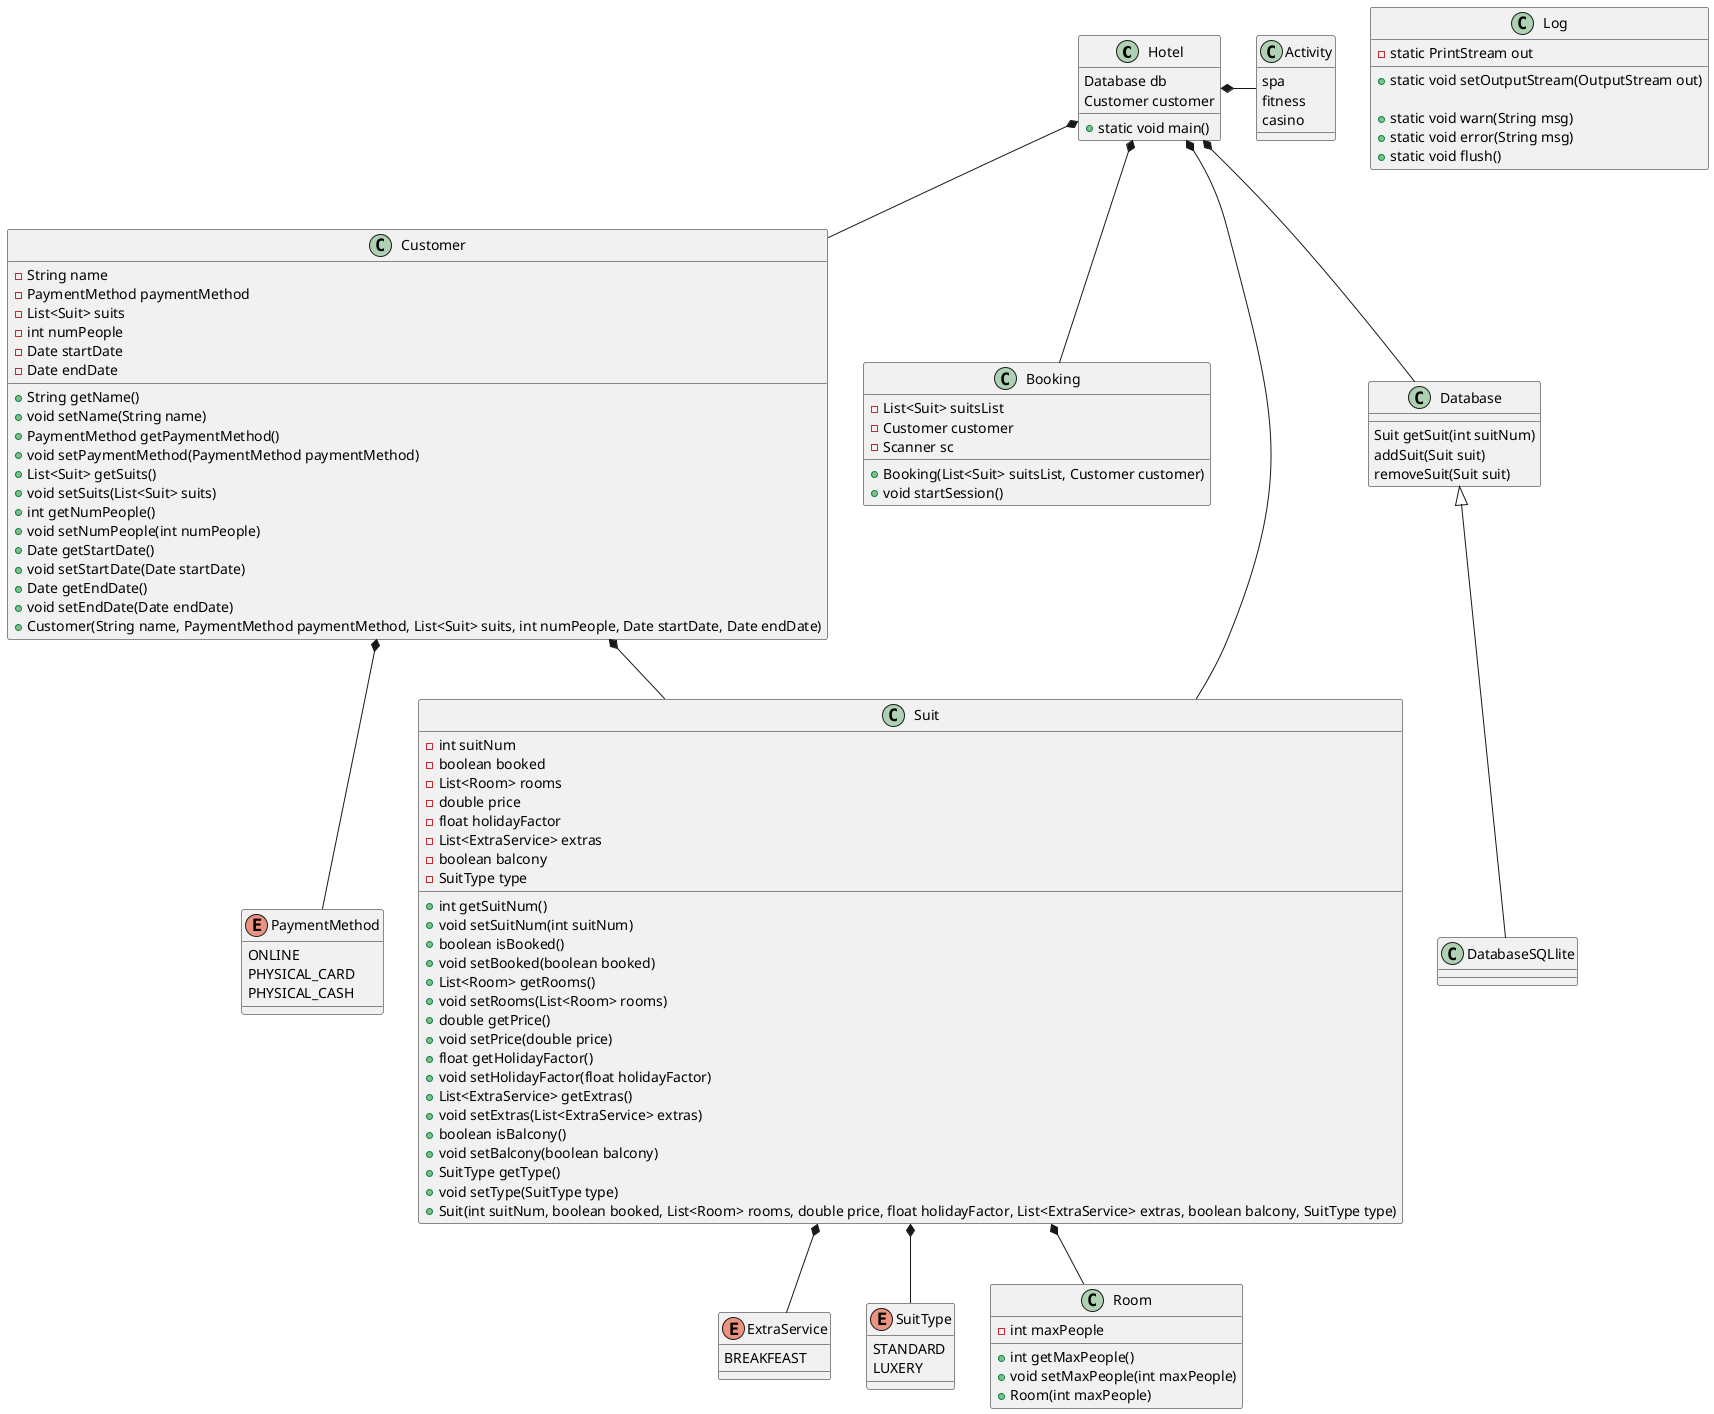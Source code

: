 @startuml

class Hotel {
    Database db
    Customer customer
    + static void main()
}
enum PaymentMethod {
    ONLINE
    PHYSICAL_CARD
    PHYSICAL_CASH
}
class Customer {
    - String name
    - PaymentMethod paymentMethod
    - List<Suit> suits
    - int numPeople
    - Date startDate
    - Date endDate
    + String getName()
        + void setName(String name)
        + PaymentMethod getPaymentMethod()
        + void setPaymentMethod(PaymentMethod paymentMethod)
        + List<Suit> getSuits()
        + void setSuits(List<Suit> suits)
        + int getNumPeople()
        + void setNumPeople(int numPeople)
        + Date getStartDate()
        + void setStartDate(Date startDate)
        + Date getEndDate()
        + void setEndDate(Date endDate)
        + Customer(String name, PaymentMethod paymentMethod, List<Suit> suits, int numPeople, Date startDate, Date endDate)
}

class Activity {
    spa
    fitness
    casino
}
class Booking {
     - List<Suit> suitsList
     - Customer customer
     - Scanner sc
     + Booking(List<Suit> suitsList, Customer customer)
     + void startSession()
 }


enum ExtraService {
    BREAKFEAST
}
class Suit {
    - int suitNum
    - boolean booked
    - List<Room> rooms
    - double price
    - float holidayFactor
    - List<ExtraService> extras
    - boolean balcony
    - SuitType type
    + int getSuitNum()
        + void setSuitNum(int suitNum)
        + boolean isBooked()
        + void setBooked(boolean booked)
        + List<Room> getRooms()
        + void setRooms(List<Room> rooms)
        + double getPrice()
        + void setPrice(double price)
        + float getHolidayFactor()
        + void setHolidayFactor(float holidayFactor)
        + List<ExtraService> getExtras()
        + void setExtras(List<ExtraService> extras)
        + boolean isBalcony()
        + void setBalcony(boolean balcony)
        + SuitType getType()
        + void setType(SuitType type)
        + Suit(int suitNum, boolean booked, List<Room> rooms, double price, float holidayFactor, List<ExtraService> extras, boolean balcony, SuitType type)
}
enum SuitType {
    STANDARD
    LUXERY
}
class Room {
    - int maxPeople
    + int getMaxPeople()
    + void setMaxPeople(int maxPeople)
    + Room(int maxPeople)
}

class Database {
    Suit getSuit(int suitNum)
    addSuit(Suit suit)
    removeSuit(Suit suit)
}

class DatabaseSQLlite extends Database {

}

class Log {
    - static PrintStream out
    + static void setOutputStream(OutputStream out)

    + static void warn(String msg)
    + static void error(String msg)
    + static void flush()
}

Hotel *- Activity
Hotel *-- Database
Customer *-- PaymentMethod
Customer *-- Suit
Suit *-- Room
Suit *-- ExtraService
Suit *-- SuitType
Hotel *-- Suit
Hotel *-- Customer
Hotel *-- Booking
@enduml